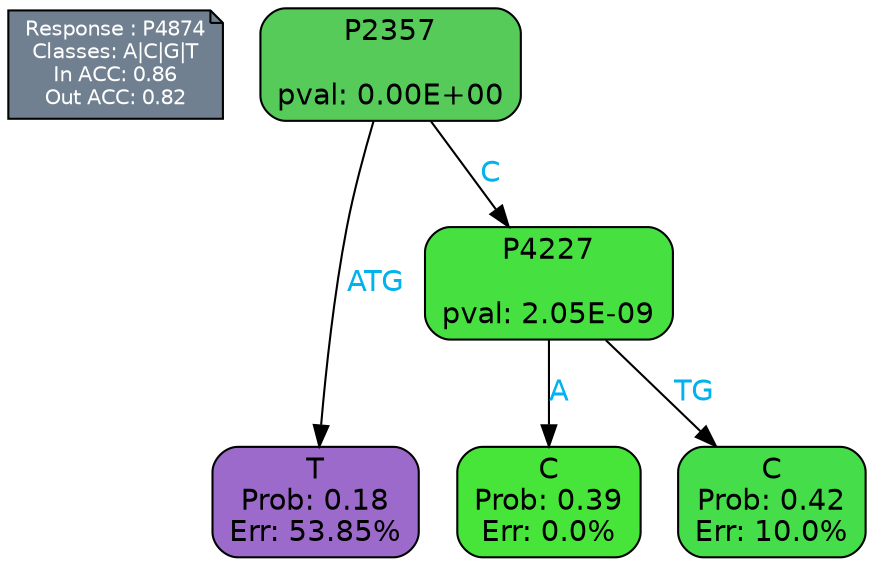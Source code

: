 digraph Tree {
node [shape=box, style="filled, rounded", color="black", fontname=helvetica] ;
graph [ranksep=equally, splines=polylines, bgcolor=transparent, dpi=600] ;
edge [fontname=helvetica] ;
LEGEND [label="Response : P4874
Classes: A|C|G|T
In ACC: 0.86
Out ACC: 0.82
",shape=note,align=left,style=filled,fillcolor="slategray",fontcolor="white",fontsize=10];1 [label="P2357

pval: 0.00E+00", fillcolor="#56cb5a"] ;
2 [label="T
Prob: 0.18
Err: 53.85%", fillcolor="#9c6aca"] ;
3 [label="P4227

pval: 2.05E-09", fillcolor="#46e141"] ;
4 [label="C
Prob: 0.39
Err: 0.0%", fillcolor="#47e539"] ;
5 [label="C
Prob: 0.42
Err: 10.0%", fillcolor="#45dd4a"] ;
1 -> 2 [label="ATG",fontcolor=deepskyblue2] ;
1 -> 3 [label="C",fontcolor=deepskyblue2] ;
3 -> 4 [label="A",fontcolor=deepskyblue2] ;
3 -> 5 [label="TG",fontcolor=deepskyblue2] ;
{rank = same; 2;4;5;}{rank = same; LEGEND;1;}}